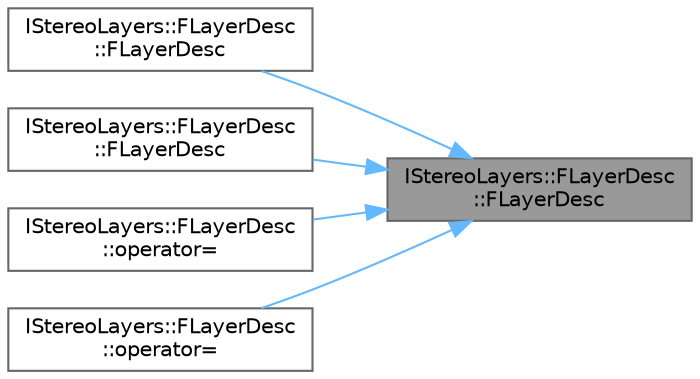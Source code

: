 digraph "IStereoLayers::FLayerDesc::FLayerDesc"
{
 // INTERACTIVE_SVG=YES
 // LATEX_PDF_SIZE
  bgcolor="transparent";
  edge [fontname=Helvetica,fontsize=10,labelfontname=Helvetica,labelfontsize=10];
  node [fontname=Helvetica,fontsize=10,shape=box,height=0.2,width=0.4];
  rankdir="RL";
  Node1 [id="Node000001",label="IStereoLayers::FLayerDesc\l::FLayerDesc",height=0.2,width=0.4,color="gray40", fillcolor="grey60", style="filled", fontcolor="black",tooltip=" "];
  Node1 -> Node2 [id="edge1_Node000001_Node000002",dir="back",color="steelblue1",style="solid",tooltip=" "];
  Node2 [id="Node000002",label="IStereoLayers::FLayerDesc\l::FLayerDesc",height=0.2,width=0.4,color="grey40", fillcolor="white", style="filled",URL="$d1/d83/structIStereoLayers_1_1FLayerDesc.html#ac4f9621e175d94f162ef6b5bb8a68ca0",tooltip=" "];
  Node1 -> Node3 [id="edge2_Node000001_Node000003",dir="back",color="steelblue1",style="solid",tooltip=" "];
  Node3 [id="Node000003",label="IStereoLayers::FLayerDesc\l::FLayerDesc",height=0.2,width=0.4,color="grey40", fillcolor="white", style="filled",URL="$d1/d83/structIStereoLayers_1_1FLayerDesc.html#a407ba1fd18bcb12a77ed45076c03b839",tooltip=" "];
  Node1 -> Node4 [id="edge3_Node000001_Node000004",dir="back",color="steelblue1",style="solid",tooltip=" "];
  Node4 [id="Node000004",label="IStereoLayers::FLayerDesc\l::operator=",height=0.2,width=0.4,color="grey40", fillcolor="white", style="filled",URL="$d1/d83/structIStereoLayers_1_1FLayerDesc.html#a2843018b21ee8216383dd3b3a5d3df28",tooltip=" "];
  Node1 -> Node5 [id="edge4_Node000001_Node000005",dir="back",color="steelblue1",style="solid",tooltip=" "];
  Node5 [id="Node000005",label="IStereoLayers::FLayerDesc\l::operator=",height=0.2,width=0.4,color="grey40", fillcolor="white", style="filled",URL="$d1/d83/structIStereoLayers_1_1FLayerDesc.html#a98d40b44e2674ce7900f51a7dbf674e8",tooltip=" "];
}
